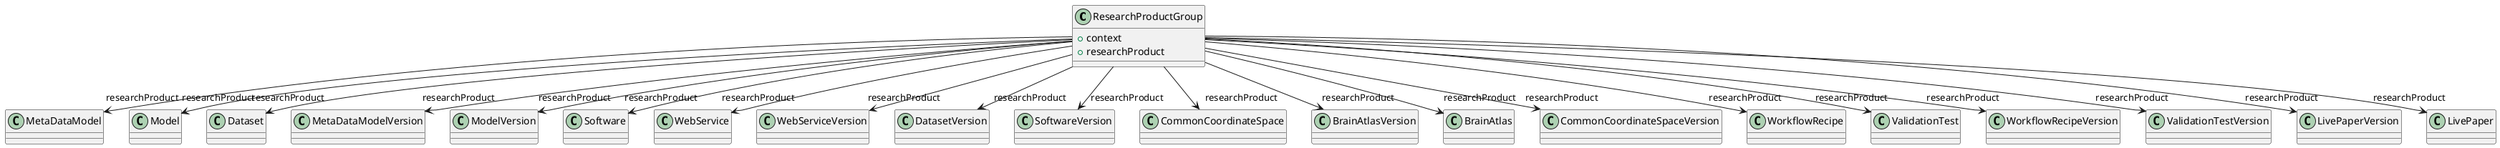 @startuml
class ResearchProductGroup {
+context
+researchProduct

}
ResearchProductGroup -d-> "researchProduct" MetaDataModel
ResearchProductGroup -d-> "researchProduct" Model
ResearchProductGroup -d-> "researchProduct" Dataset
ResearchProductGroup -d-> "researchProduct" MetaDataModelVersion
ResearchProductGroup -d-> "researchProduct" ModelVersion
ResearchProductGroup -d-> "researchProduct" Software
ResearchProductGroup -d-> "researchProduct" WebService
ResearchProductGroup -d-> "researchProduct" WebServiceVersion
ResearchProductGroup -d-> "researchProduct" DatasetVersion
ResearchProductGroup -d-> "researchProduct" SoftwareVersion
ResearchProductGroup -d-> "researchProduct" CommonCoordinateSpace
ResearchProductGroup -d-> "researchProduct" BrainAtlasVersion
ResearchProductGroup -d-> "researchProduct" BrainAtlas
ResearchProductGroup -d-> "researchProduct" CommonCoordinateSpaceVersion
ResearchProductGroup -d-> "researchProduct" WorkflowRecipe
ResearchProductGroup -d-> "researchProduct" ValidationTest
ResearchProductGroup -d-> "researchProduct" WorkflowRecipeVersion
ResearchProductGroup -d-> "researchProduct" ValidationTestVersion
ResearchProductGroup -d-> "researchProduct" LivePaperVersion
ResearchProductGroup -d-> "researchProduct" LivePaper

@enduml